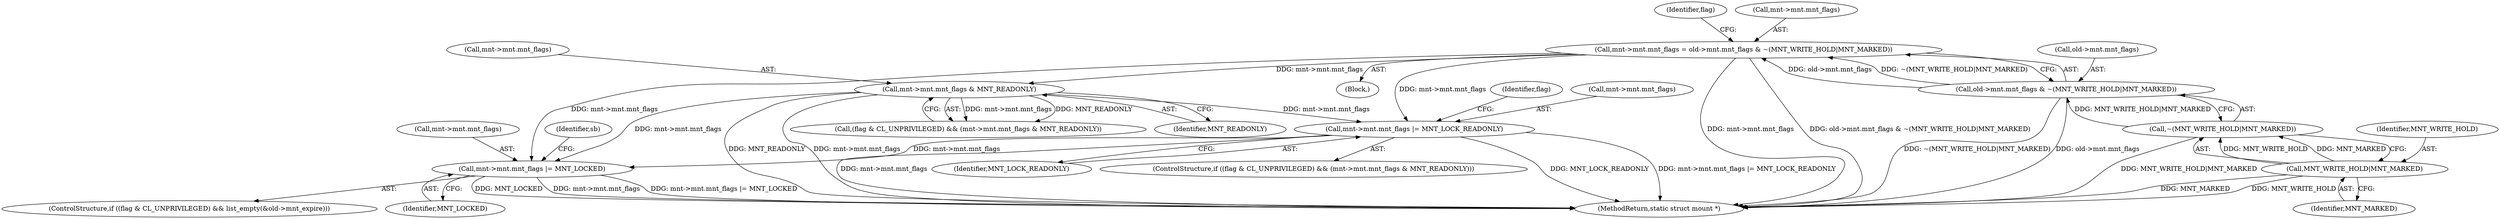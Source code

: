 digraph "0_linux_9566d6742852c527bf5af38af5cbb878dad75705@pointer" {
"1000198" [label="(Call,mnt->mnt.mnt_flags |= MNT_LOCK_READONLY)"];
"1000170" [label="(Call,mnt->mnt.mnt_flags = old->mnt.mnt_flags & ~(MNT_WRITE_HOLD|MNT_MARKED))"];
"1000176" [label="(Call,old->mnt.mnt_flags & ~(MNT_WRITE_HOLD|MNT_MARKED))"];
"1000182" [label="(Call,~(MNT_WRITE_HOLD|MNT_MARKED))"];
"1000183" [label="(Call,MNT_WRITE_HOLD|MNT_MARKED)"];
"1000191" [label="(Call,mnt->mnt.mnt_flags & MNT_READONLY)"];
"1000215" [label="(Call,mnt->mnt.mnt_flags |= MNT_LOCKED)"];
"1000189" [label="(Identifier,flag)"];
"1000215" [label="(Call,mnt->mnt.mnt_flags |= MNT_LOCKED)"];
"1000185" [label="(Identifier,MNT_MARKED)"];
"1000191" [label="(Call,mnt->mnt.mnt_flags & MNT_READONLY)"];
"1000208" [label="(Identifier,flag)"];
"1000192" [label="(Call,mnt->mnt.mnt_flags)"];
"1000170" [label="(Call,mnt->mnt.mnt_flags = old->mnt.mnt_flags & ~(MNT_WRITE_HOLD|MNT_MARKED))"];
"1000221" [label="(Identifier,MNT_LOCKED)"];
"1000177" [label="(Call,old->mnt.mnt_flags)"];
"1000108" [label="(Block,)"];
"1000199" [label="(Call,mnt->mnt.mnt_flags)"];
"1000216" [label="(Call,mnt->mnt.mnt_flags)"];
"1000187" [label="(Call,(flag & CL_UNPRIVILEGED) && (mnt->mnt.mnt_flags & MNT_READONLY))"];
"1000176" [label="(Call,old->mnt.mnt_flags & ~(MNT_WRITE_HOLD|MNT_MARKED))"];
"1000205" [label="(ControlStructure,if ((flag & CL_UNPRIVILEGED) && list_empty(&old->mnt_expire)))"];
"1000225" [label="(Identifier,sb)"];
"1000171" [label="(Call,mnt->mnt.mnt_flags)"];
"1000182" [label="(Call,~(MNT_WRITE_HOLD|MNT_MARKED))"];
"1000374" [label="(MethodReturn,static struct mount *)"];
"1000197" [label="(Identifier,MNT_READONLY)"];
"1000204" [label="(Identifier,MNT_LOCK_READONLY)"];
"1000198" [label="(Call,mnt->mnt.mnt_flags |= MNT_LOCK_READONLY)"];
"1000183" [label="(Call,MNT_WRITE_HOLD|MNT_MARKED)"];
"1000184" [label="(Identifier,MNT_WRITE_HOLD)"];
"1000186" [label="(ControlStructure,if ((flag & CL_UNPRIVILEGED) && (mnt->mnt.mnt_flags & MNT_READONLY)))"];
"1000198" -> "1000186"  [label="AST: "];
"1000198" -> "1000204"  [label="CFG: "];
"1000199" -> "1000198"  [label="AST: "];
"1000204" -> "1000198"  [label="AST: "];
"1000208" -> "1000198"  [label="CFG: "];
"1000198" -> "1000374"  [label="DDG: mnt->mnt.mnt_flags"];
"1000198" -> "1000374"  [label="DDG: MNT_LOCK_READONLY"];
"1000198" -> "1000374"  [label="DDG: mnt->mnt.mnt_flags |= MNT_LOCK_READONLY"];
"1000170" -> "1000198"  [label="DDG: mnt->mnt.mnt_flags"];
"1000191" -> "1000198"  [label="DDG: mnt->mnt.mnt_flags"];
"1000198" -> "1000215"  [label="DDG: mnt->mnt.mnt_flags"];
"1000170" -> "1000108"  [label="AST: "];
"1000170" -> "1000176"  [label="CFG: "];
"1000171" -> "1000170"  [label="AST: "];
"1000176" -> "1000170"  [label="AST: "];
"1000189" -> "1000170"  [label="CFG: "];
"1000170" -> "1000374"  [label="DDG: old->mnt.mnt_flags & ~(MNT_WRITE_HOLD|MNT_MARKED)"];
"1000170" -> "1000374"  [label="DDG: mnt->mnt.mnt_flags"];
"1000176" -> "1000170"  [label="DDG: old->mnt.mnt_flags"];
"1000176" -> "1000170"  [label="DDG: ~(MNT_WRITE_HOLD|MNT_MARKED)"];
"1000170" -> "1000191"  [label="DDG: mnt->mnt.mnt_flags"];
"1000170" -> "1000215"  [label="DDG: mnt->mnt.mnt_flags"];
"1000176" -> "1000182"  [label="CFG: "];
"1000177" -> "1000176"  [label="AST: "];
"1000182" -> "1000176"  [label="AST: "];
"1000176" -> "1000374"  [label="DDG: ~(MNT_WRITE_HOLD|MNT_MARKED)"];
"1000176" -> "1000374"  [label="DDG: old->mnt.mnt_flags"];
"1000182" -> "1000176"  [label="DDG: MNT_WRITE_HOLD|MNT_MARKED"];
"1000182" -> "1000183"  [label="CFG: "];
"1000183" -> "1000182"  [label="AST: "];
"1000182" -> "1000374"  [label="DDG: MNT_WRITE_HOLD|MNT_MARKED"];
"1000183" -> "1000182"  [label="DDG: MNT_WRITE_HOLD"];
"1000183" -> "1000182"  [label="DDG: MNT_MARKED"];
"1000183" -> "1000185"  [label="CFG: "];
"1000184" -> "1000183"  [label="AST: "];
"1000185" -> "1000183"  [label="AST: "];
"1000183" -> "1000374"  [label="DDG: MNT_MARKED"];
"1000183" -> "1000374"  [label="DDG: MNT_WRITE_HOLD"];
"1000191" -> "1000187"  [label="AST: "];
"1000191" -> "1000197"  [label="CFG: "];
"1000192" -> "1000191"  [label="AST: "];
"1000197" -> "1000191"  [label="AST: "];
"1000187" -> "1000191"  [label="CFG: "];
"1000191" -> "1000374"  [label="DDG: MNT_READONLY"];
"1000191" -> "1000374"  [label="DDG: mnt->mnt.mnt_flags"];
"1000191" -> "1000187"  [label="DDG: mnt->mnt.mnt_flags"];
"1000191" -> "1000187"  [label="DDG: MNT_READONLY"];
"1000191" -> "1000215"  [label="DDG: mnt->mnt.mnt_flags"];
"1000215" -> "1000205"  [label="AST: "];
"1000215" -> "1000221"  [label="CFG: "];
"1000216" -> "1000215"  [label="AST: "];
"1000221" -> "1000215"  [label="AST: "];
"1000225" -> "1000215"  [label="CFG: "];
"1000215" -> "1000374"  [label="DDG: MNT_LOCKED"];
"1000215" -> "1000374"  [label="DDG: mnt->mnt.mnt_flags"];
"1000215" -> "1000374"  [label="DDG: mnt->mnt.mnt_flags |= MNT_LOCKED"];
}
